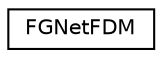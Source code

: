 digraph "Graphical Class Hierarchy"
{
 // INTERACTIVE_SVG=YES
  edge [fontname="Helvetica",fontsize="10",labelfontname="Helvetica",labelfontsize="10"];
  node [fontname="Helvetica",fontsize="10",shape=record];
  rankdir="LR";
  Node1 [label="FGNetFDM",height=0.2,width=0.4,color="black", fillcolor="white", style="filled",URL="$classFGNetFDM.html"];
}
